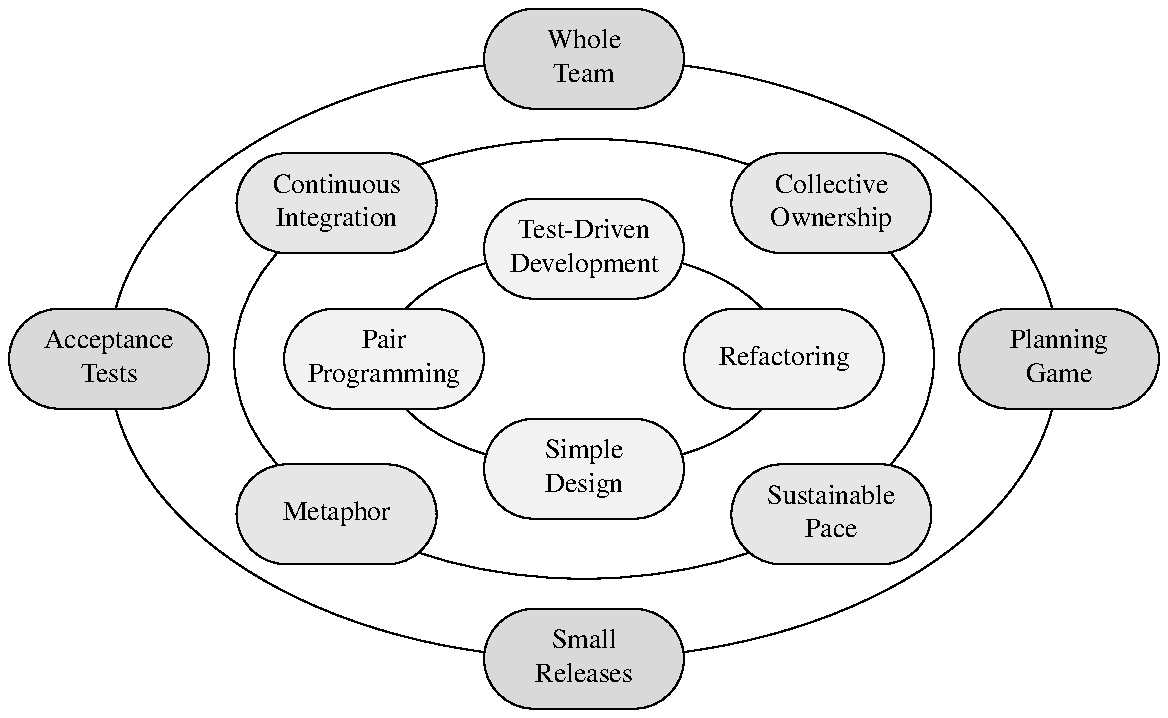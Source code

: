 .PS

C0: ellipse wid 2 ht 1.1
box fill 0.05 rad 0.25 wid 1 ht 0.5 same "Test-Driven" "Development" at C0.n
box fill 0.05 same "Refactoring" at C0.e
box fill 0.05 same "Simple" "Design" at C0.s
box fill 0.05 same "Pair" "Programming" at C0.w

C1: ellipse wid 3.5 ht 2.2 at C0
box fill 0.1 same "Collective" "Ownership" at C1.ne
box fill 0.1 same "Sustainable" "Pace" at C1.se
box fill 0.1 same "Metaphor" at C1.sw
box fill 0.1 same "Continuous" "Integration" at C1.nw

C2: ellipse wid 4.75 ht 3 at C0
box fill 0.15 same "Whole" "Team" at C2.n
box fill 0.15 same "Planning" "Game" at C2.e
box fill 0.15 same "Small" "Releases" at C2.s
box fill 0.15 same "Acceptance" "Tests" at C2.w

.PE

